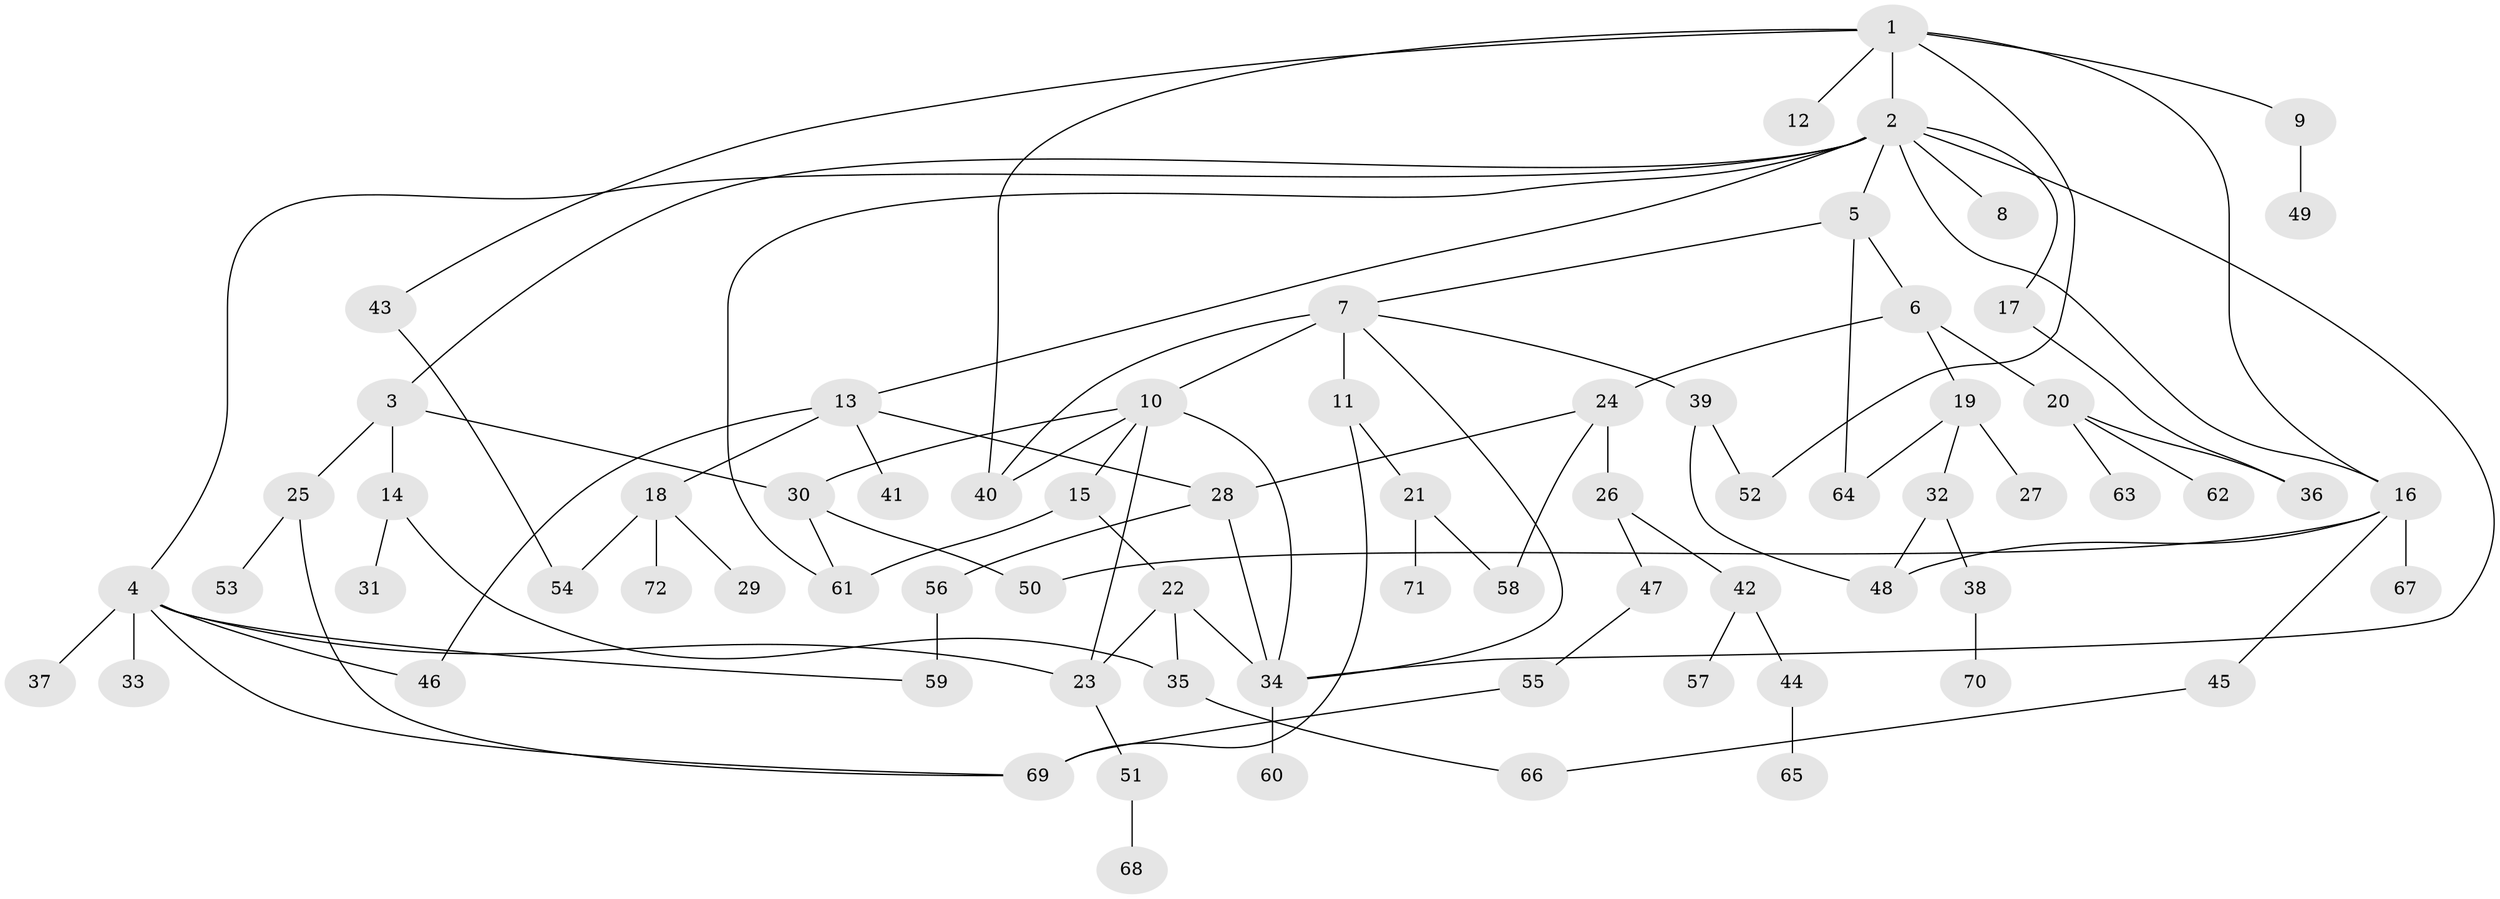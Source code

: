 // original degree distribution, {8: 0.006944444444444444, 7: 0.006944444444444444, 3: 0.16666666666666666, 5: 0.08333333333333333, 4: 0.08333333333333333, 6: 0.013888888888888888, 2: 0.3125, 1: 0.3263888888888889}
// Generated by graph-tools (version 1.1) at 2025/33/03/09/25 02:33:59]
// undirected, 72 vertices, 99 edges
graph export_dot {
graph [start="1"]
  node [color=gray90,style=filled];
  1;
  2;
  3;
  4;
  5;
  6;
  7;
  8;
  9;
  10;
  11;
  12;
  13;
  14;
  15;
  16;
  17;
  18;
  19;
  20;
  21;
  22;
  23;
  24;
  25;
  26;
  27;
  28;
  29;
  30;
  31;
  32;
  33;
  34;
  35;
  36;
  37;
  38;
  39;
  40;
  41;
  42;
  43;
  44;
  45;
  46;
  47;
  48;
  49;
  50;
  51;
  52;
  53;
  54;
  55;
  56;
  57;
  58;
  59;
  60;
  61;
  62;
  63;
  64;
  65;
  66;
  67;
  68;
  69;
  70;
  71;
  72;
  1 -- 2 [weight=1.0];
  1 -- 9 [weight=1.0];
  1 -- 12 [weight=1.0];
  1 -- 16 [weight=1.0];
  1 -- 40 [weight=1.0];
  1 -- 43 [weight=1.0];
  1 -- 52 [weight=1.0];
  2 -- 3 [weight=1.0];
  2 -- 4 [weight=1.0];
  2 -- 5 [weight=1.0];
  2 -- 8 [weight=1.0];
  2 -- 13 [weight=1.0];
  2 -- 16 [weight=1.0];
  2 -- 17 [weight=1.0];
  2 -- 34 [weight=1.0];
  2 -- 61 [weight=1.0];
  3 -- 14 [weight=2.0];
  3 -- 25 [weight=1.0];
  3 -- 30 [weight=1.0];
  4 -- 23 [weight=1.0];
  4 -- 33 [weight=4.0];
  4 -- 37 [weight=1.0];
  4 -- 46 [weight=1.0];
  4 -- 59 [weight=1.0];
  4 -- 69 [weight=1.0];
  5 -- 6 [weight=1.0];
  5 -- 7 [weight=1.0];
  5 -- 64 [weight=1.0];
  6 -- 19 [weight=1.0];
  6 -- 20 [weight=1.0];
  6 -- 24 [weight=1.0];
  7 -- 10 [weight=2.0];
  7 -- 11 [weight=1.0];
  7 -- 34 [weight=1.0];
  7 -- 39 [weight=1.0];
  7 -- 40 [weight=1.0];
  9 -- 49 [weight=1.0];
  10 -- 15 [weight=1.0];
  10 -- 23 [weight=1.0];
  10 -- 30 [weight=1.0];
  10 -- 34 [weight=1.0];
  10 -- 40 [weight=1.0];
  11 -- 21 [weight=1.0];
  11 -- 69 [weight=2.0];
  13 -- 18 [weight=2.0];
  13 -- 28 [weight=1.0];
  13 -- 41 [weight=1.0];
  13 -- 46 [weight=1.0];
  14 -- 31 [weight=1.0];
  14 -- 35 [weight=1.0];
  15 -- 22 [weight=1.0];
  15 -- 61 [weight=1.0];
  16 -- 45 [weight=1.0];
  16 -- 48 [weight=1.0];
  16 -- 50 [weight=1.0];
  16 -- 67 [weight=1.0];
  17 -- 36 [weight=1.0];
  18 -- 29 [weight=1.0];
  18 -- 54 [weight=1.0];
  18 -- 72 [weight=1.0];
  19 -- 27 [weight=1.0];
  19 -- 32 [weight=1.0];
  19 -- 64 [weight=1.0];
  20 -- 36 [weight=1.0];
  20 -- 62 [weight=1.0];
  20 -- 63 [weight=1.0];
  21 -- 58 [weight=1.0];
  21 -- 71 [weight=1.0];
  22 -- 23 [weight=1.0];
  22 -- 34 [weight=1.0];
  22 -- 35 [weight=1.0];
  23 -- 51 [weight=1.0];
  24 -- 26 [weight=1.0];
  24 -- 28 [weight=1.0];
  24 -- 58 [weight=1.0];
  25 -- 53 [weight=1.0];
  25 -- 69 [weight=1.0];
  26 -- 42 [weight=1.0];
  26 -- 47 [weight=1.0];
  28 -- 34 [weight=1.0];
  28 -- 56 [weight=1.0];
  30 -- 50 [weight=1.0];
  30 -- 61 [weight=1.0];
  32 -- 38 [weight=1.0];
  32 -- 48 [weight=1.0];
  34 -- 60 [weight=4.0];
  35 -- 66 [weight=1.0];
  38 -- 70 [weight=1.0];
  39 -- 48 [weight=1.0];
  39 -- 52 [weight=1.0];
  42 -- 44 [weight=1.0];
  42 -- 57 [weight=1.0];
  43 -- 54 [weight=1.0];
  44 -- 65 [weight=1.0];
  45 -- 66 [weight=1.0];
  47 -- 55 [weight=1.0];
  51 -- 68 [weight=1.0];
  55 -- 69 [weight=1.0];
  56 -- 59 [weight=2.0];
}
